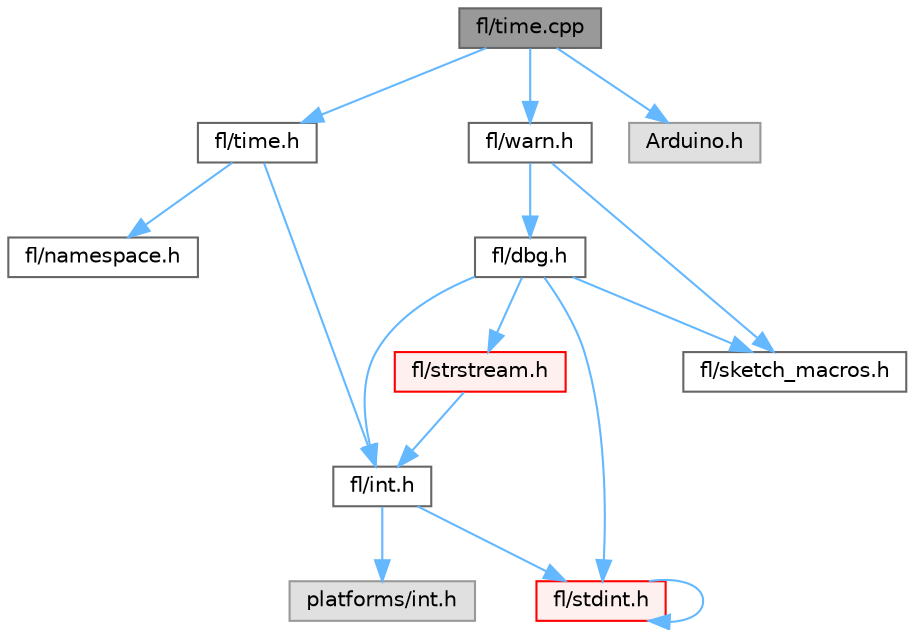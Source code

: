digraph "fl/time.cpp"
{
 // INTERACTIVE_SVG=YES
 // LATEX_PDF_SIZE
  bgcolor="transparent";
  edge [fontname=Helvetica,fontsize=10,labelfontname=Helvetica,labelfontsize=10];
  node [fontname=Helvetica,fontsize=10,shape=box,height=0.2,width=0.4];
  Node1 [id="Node000001",label="fl/time.cpp",height=0.2,width=0.4,color="gray40", fillcolor="grey60", style="filled", fontcolor="black",tooltip=" "];
  Node1 -> Node2 [id="edge1_Node000001_Node000002",color="steelblue1",style="solid",tooltip=" "];
  Node2 [id="Node000002",label="fl/time.h",height=0.2,width=0.4,color="grey40", fillcolor="white", style="filled",URL="$dd/d9a/fl_2time_8h.html",tooltip="Universal timing functions for FastLED."];
  Node2 -> Node3 [id="edge2_Node000002_Node000003",color="steelblue1",style="solid",tooltip=" "];
  Node3 [id="Node000003",label="fl/namespace.h",height=0.2,width=0.4,color="grey40", fillcolor="white", style="filled",URL="$df/d2a/namespace_8h.html",tooltip="Implements the FastLED namespace macros."];
  Node2 -> Node4 [id="edge3_Node000002_Node000004",color="steelblue1",style="solid",tooltip=" "];
  Node4 [id="Node000004",label="fl/int.h",height=0.2,width=0.4,color="grey40", fillcolor="white", style="filled",URL="$d3/d7e/int_8h.html",tooltip=" "];
  Node4 -> Node5 [id="edge4_Node000004_Node000005",color="steelblue1",style="solid",tooltip=" "];
  Node5 [id="Node000005",label="fl/stdint.h",height=0.2,width=0.4,color="red", fillcolor="#FFF0F0", style="filled",URL="$df/dd8/stdint_8h.html",tooltip=" "];
  Node5 -> Node5 [id="edge5_Node000005_Node000005",color="steelblue1",style="solid",tooltip=" "];
  Node4 -> Node7 [id="edge6_Node000004_Node000007",color="steelblue1",style="solid",tooltip=" "];
  Node7 [id="Node000007",label="platforms/int.h",height=0.2,width=0.4,color="grey60", fillcolor="#E0E0E0", style="filled",tooltip=" "];
  Node1 -> Node8 [id="edge7_Node000001_Node000008",color="steelblue1",style="solid",tooltip=" "];
  Node8 [id="Node000008",label="fl/warn.h",height=0.2,width=0.4,color="grey40", fillcolor="white", style="filled",URL="$de/d77/warn_8h.html",tooltip=" "];
  Node8 -> Node9 [id="edge8_Node000008_Node000009",color="steelblue1",style="solid",tooltip=" "];
  Node9 [id="Node000009",label="fl/dbg.h",height=0.2,width=0.4,color="grey40", fillcolor="white", style="filled",URL="$d6/d01/dbg_8h.html",tooltip=" "];
  Node9 -> Node10 [id="edge9_Node000009_Node000010",color="steelblue1",style="solid",tooltip=" "];
  Node10 [id="Node000010",label="fl/strstream.h",height=0.2,width=0.4,color="red", fillcolor="#FFF0F0", style="filled",URL="$d8/d00/strstream_8h.html",tooltip=" "];
  Node10 -> Node4 [id="edge10_Node000010_Node000004",color="steelblue1",style="solid",tooltip=" "];
  Node9 -> Node63 [id="edge11_Node000009_Node000063",color="steelblue1",style="solid",tooltip=" "];
  Node63 [id="Node000063",label="fl/sketch_macros.h",height=0.2,width=0.4,color="grey40", fillcolor="white", style="filled",URL="$d1/dbc/sketch__macros_8h.html",tooltip=" "];
  Node9 -> Node4 [id="edge12_Node000009_Node000004",color="steelblue1",style="solid",tooltip=" "];
  Node9 -> Node5 [id="edge13_Node000009_Node000005",color="steelblue1",style="solid",tooltip=" "];
  Node8 -> Node63 [id="edge14_Node000008_Node000063",color="steelblue1",style="solid",tooltip=" "];
  Node1 -> Node64 [id="edge15_Node000001_Node000064",color="steelblue1",style="solid",tooltip=" "];
  Node64 [id="Node000064",label="Arduino.h",height=0.2,width=0.4,color="grey60", fillcolor="#E0E0E0", style="filled",tooltip=" "];
}
